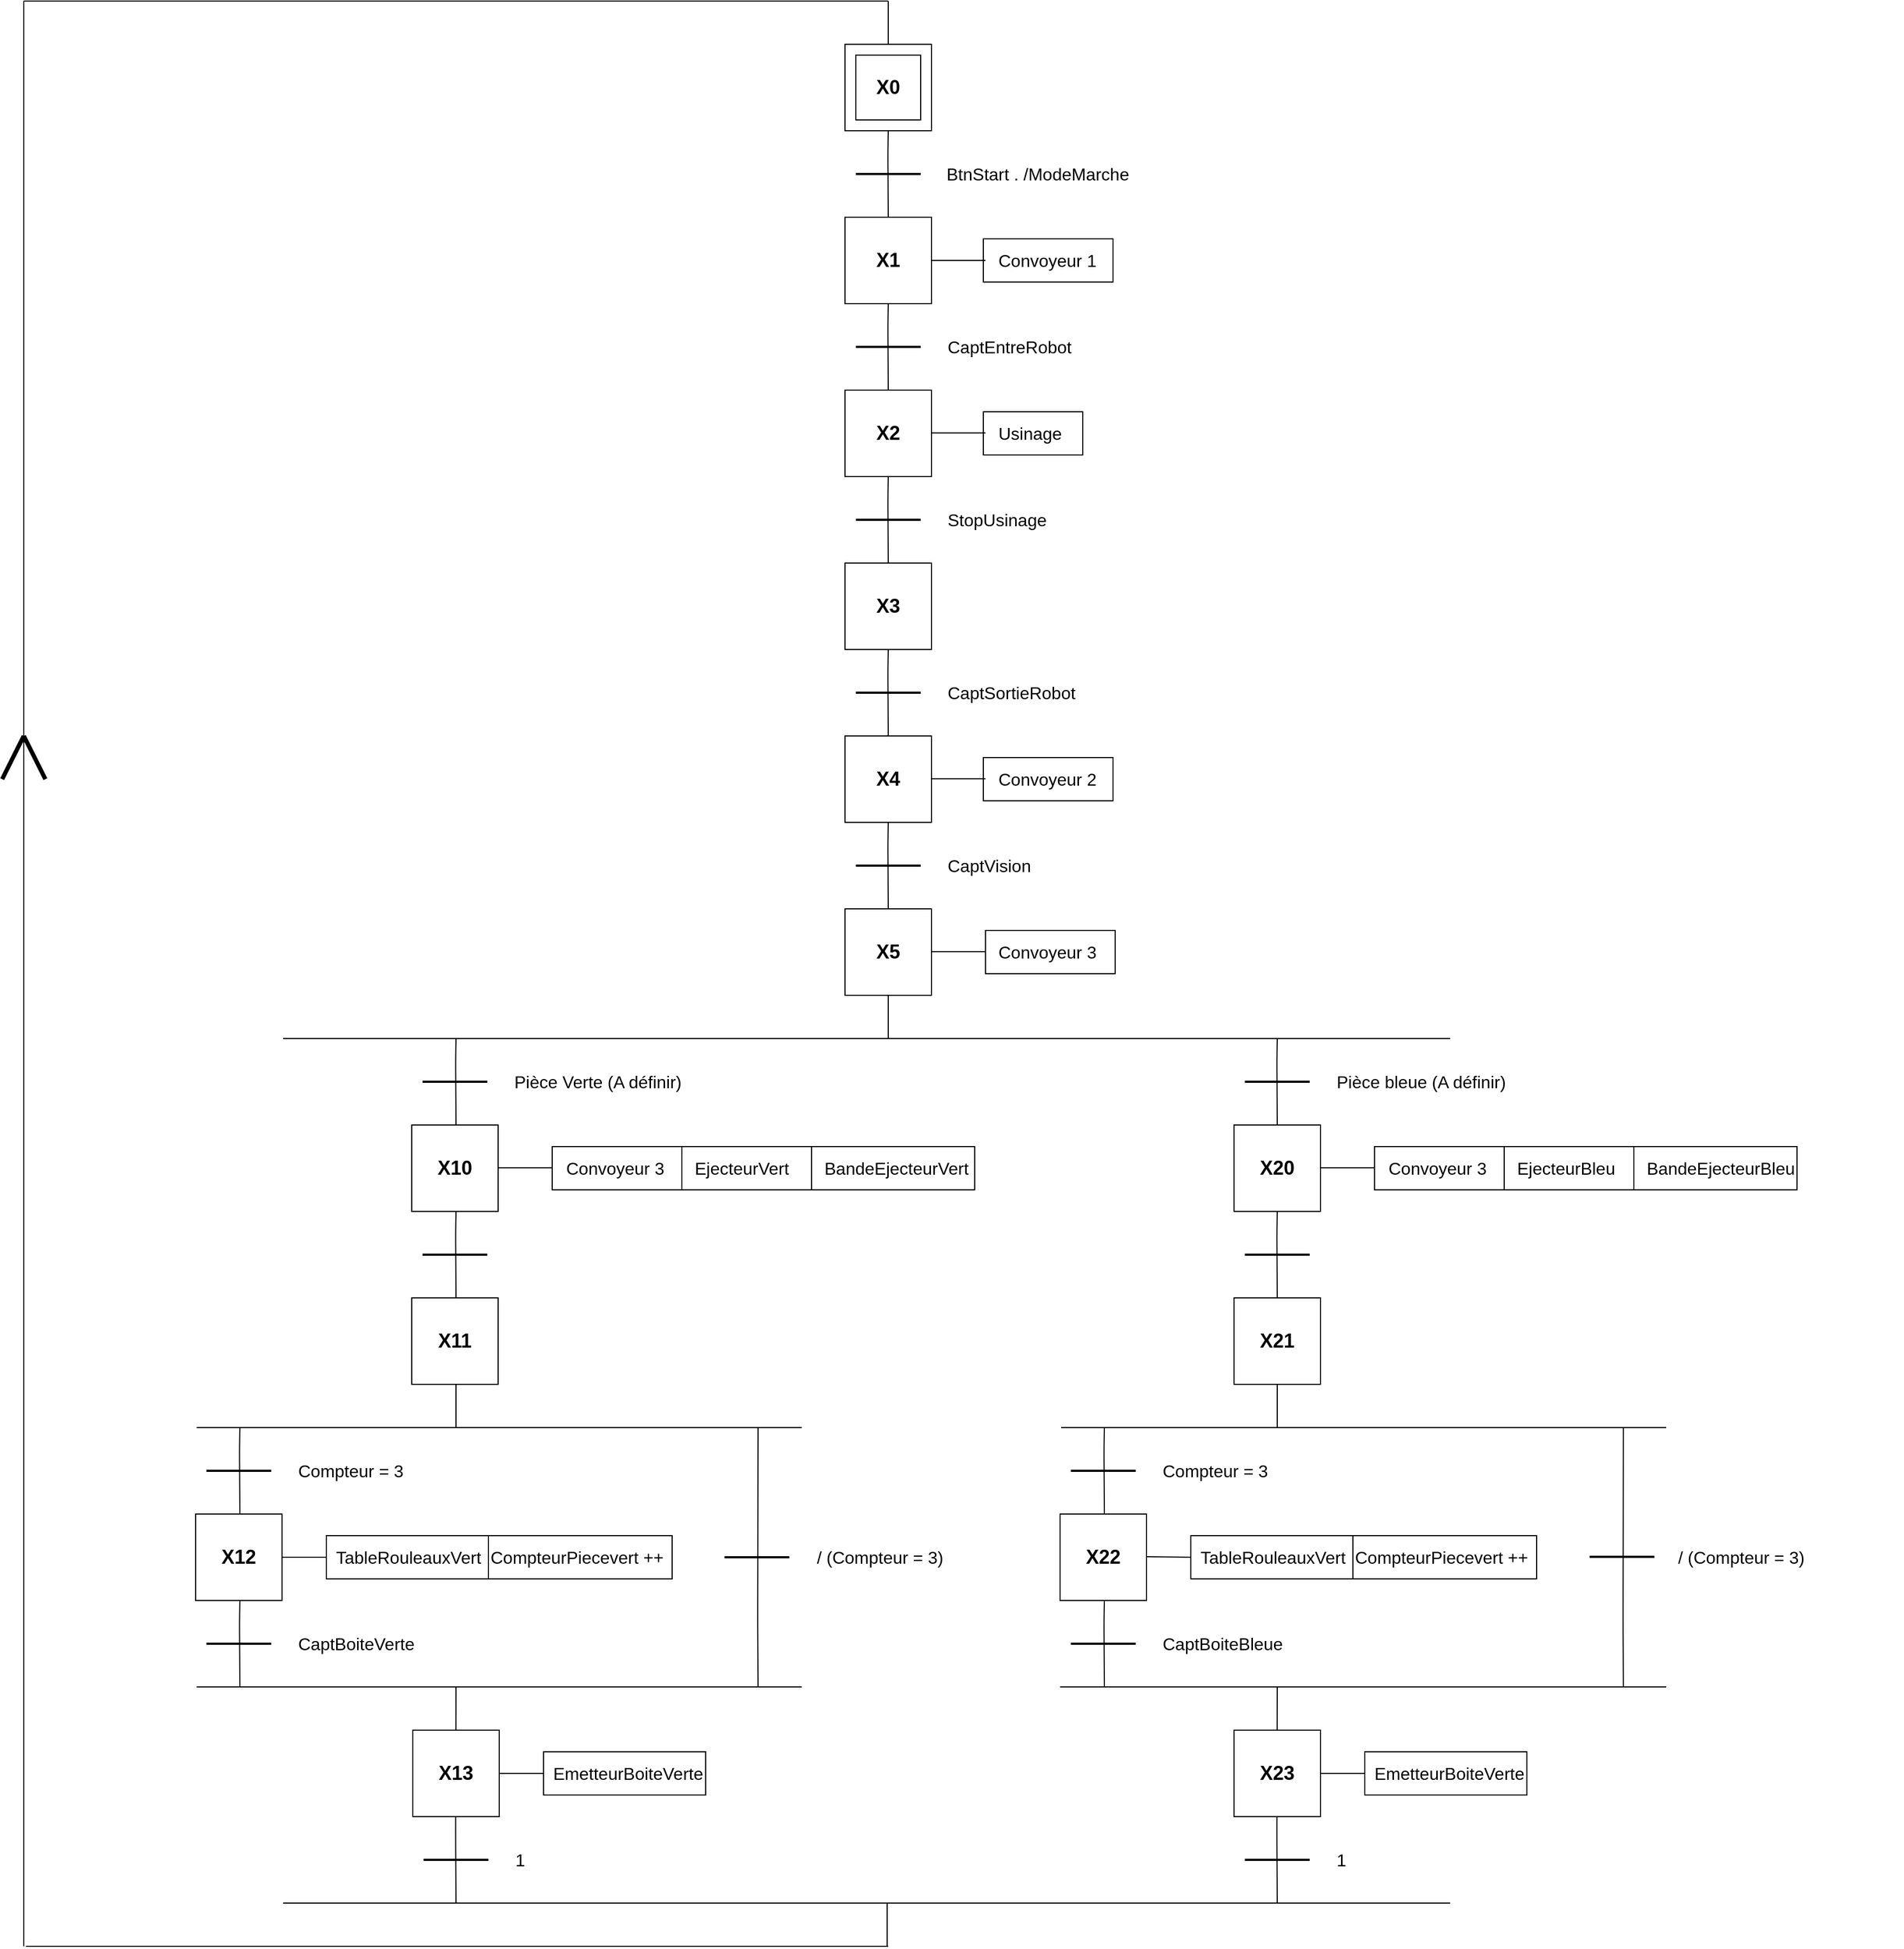 <mxfile version="12.9.10" type="github">
  <diagram id="VACi37imHskyundU5H1E" name="Page-1">
    <mxGraphModel dx="2903" dy="2265" grid="1" gridSize="10" guides="1" tooltips="1" connect="1" arrows="1" fold="1" page="1" pageScale="1" pageWidth="827" pageHeight="1169" math="0" shadow="0">
      <root>
        <object label="" id="0">
          <mxCell />
        </object>
        <mxCell id="1" parent="0" />
        <mxCell id="uFdm-P2WvE3M775zOYVF-7" value="" style="rounded=0;whiteSpace=wrap;html=1;fillColor=none;gradientColor=none;" parent="1" vertex="1">
          <mxGeometry x="49.0" y="-60" width="120" height="40" as="geometry" />
        </mxCell>
        <mxCell id="pG-HJHoj7xEh51rD5Gyk-8" value="" style="group" parent="1" vertex="1" connectable="0">
          <mxGeometry x="320" y="-1080" width="80" height="80" as="geometry" />
        </mxCell>
        <mxCell id="pG-HJHoj7xEh51rD5Gyk-7" value="" style="whiteSpace=wrap;html=1;aspect=fixed;" parent="pG-HJHoj7xEh51rD5Gyk-8" vertex="1">
          <mxGeometry width="80" height="80" as="geometry" />
        </mxCell>
        <mxCell id="pG-HJHoj7xEh51rD5Gyk-1" value="" style="whiteSpace=wrap;html=1;aspect=fixed;" parent="pG-HJHoj7xEh51rD5Gyk-8" vertex="1">
          <mxGeometry x="10" y="10" width="60" height="60" as="geometry" />
        </mxCell>
        <mxCell id="pG-HJHoj7xEh51rD5Gyk-20" value="&lt;font size=&quot;1&quot;&gt;&lt;b style=&quot;font-size: 18px&quot;&gt;X0&lt;/b&gt;&lt;/font&gt;" style="text;html=1;strokeColor=none;fillColor=none;align=center;verticalAlign=middle;whiteSpace=wrap;rounded=0;" parent="pG-HJHoj7xEh51rD5Gyk-8" vertex="1">
          <mxGeometry x="20" y="30" width="40" height="20" as="geometry" />
        </mxCell>
        <mxCell id="pG-HJHoj7xEh51rD5Gyk-9" value="" style="endArrow=none;html=1;entryX=0.5;entryY=1;entryDx=0;entryDy=0;exitX=0.5;exitY=0;exitDx=0;exitDy=0;" parent="1" source="pG-HJHoj7xEh51rD5Gyk-10" target="pG-HJHoj7xEh51rD5Gyk-7" edge="1">
          <mxGeometry width="50" height="50" relative="1" as="geometry">
            <mxPoint x="360" y="-960" as="sourcePoint" />
            <mxPoint x="359.66" y="-1000" as="targetPoint" />
            <Array as="points">
              <mxPoint x="359.66" y="-980" />
            </Array>
          </mxGeometry>
        </mxCell>
        <mxCell id="pG-HJHoj7xEh51rD5Gyk-10" value="" style="whiteSpace=wrap;html=1;aspect=fixed;" parent="1" vertex="1">
          <mxGeometry x="320.0" y="-920" width="80" height="80" as="geometry" />
        </mxCell>
        <mxCell id="pG-HJHoj7xEh51rD5Gyk-11" value="" style="endArrow=none;html=1;strokeWidth=2;" parent="1" edge="1">
          <mxGeometry width="50" height="50" relative="1" as="geometry">
            <mxPoint x="330" y="-960" as="sourcePoint" />
            <mxPoint x="390" y="-960" as="targetPoint" />
          </mxGeometry>
        </mxCell>
        <mxCell id="pG-HJHoj7xEh51rD5Gyk-12" value="" style="endArrow=none;html=1;entryX=0.5;entryY=1;entryDx=0;entryDy=0;exitX=0.5;exitY=0;exitDx=0;exitDy=0;" parent="1" source="pG-HJHoj7xEh51rD5Gyk-13" edge="1">
          <mxGeometry width="50" height="50" relative="1" as="geometry">
            <mxPoint x="360" y="-800" as="sourcePoint" />
            <mxPoint x="360" y="-840" as="targetPoint" />
            <Array as="points">
              <mxPoint x="359.66" y="-820" />
            </Array>
          </mxGeometry>
        </mxCell>
        <mxCell id="pG-HJHoj7xEh51rD5Gyk-13" value="" style="whiteSpace=wrap;html=1;aspect=fixed;" parent="1" vertex="1">
          <mxGeometry x="320.0" y="-760" width="80" height="80" as="geometry" />
        </mxCell>
        <mxCell id="pG-HJHoj7xEh51rD5Gyk-14" value="" style="endArrow=none;html=1;strokeWidth=2;" parent="1" edge="1">
          <mxGeometry width="50" height="50" relative="1" as="geometry">
            <mxPoint x="330" y="-800" as="sourcePoint" />
            <mxPoint x="390" y="-800" as="targetPoint" />
          </mxGeometry>
        </mxCell>
        <mxCell id="pG-HJHoj7xEh51rD5Gyk-15" value="" style="endArrow=none;html=1;entryX=0.5;entryY=1;entryDx=0;entryDy=0;exitX=0.5;exitY=0;exitDx=0;exitDy=0;" parent="1" source="pG-HJHoj7xEh51rD5Gyk-16" edge="1">
          <mxGeometry width="50" height="50" relative="1" as="geometry">
            <mxPoint x="360" y="-640" as="sourcePoint" />
            <mxPoint x="360" y="-680" as="targetPoint" />
            <Array as="points">
              <mxPoint x="359.66" y="-660" />
            </Array>
          </mxGeometry>
        </mxCell>
        <mxCell id="pG-HJHoj7xEh51rD5Gyk-16" value="" style="whiteSpace=wrap;html=1;aspect=fixed;" parent="1" vertex="1">
          <mxGeometry x="320.0" y="-600" width="80" height="80" as="geometry" />
        </mxCell>
        <mxCell id="pG-HJHoj7xEh51rD5Gyk-17" value="" style="endArrow=none;html=1;strokeWidth=2;" parent="1" edge="1">
          <mxGeometry width="50" height="50" relative="1" as="geometry">
            <mxPoint x="330" y="-640" as="sourcePoint" />
            <mxPoint x="390" y="-640" as="targetPoint" />
          </mxGeometry>
        </mxCell>
        <mxCell id="pG-HJHoj7xEh51rD5Gyk-19" value="&lt;font style=&quot;font-size: 16px&quot;&gt;BtnStart . /ModeMarche&lt;/font&gt;" style="text;html=1;strokeColor=none;fillColor=none;align=left;verticalAlign=middle;whiteSpace=wrap;rounded=0;" parent="1" vertex="1">
          <mxGeometry x="412" y="-970" width="236" height="20" as="geometry" />
        </mxCell>
        <mxCell id="pG-HJHoj7xEh51rD5Gyk-21" value="&lt;font size=&quot;1&quot;&gt;&lt;b style=&quot;font-size: 18px&quot;&gt;X1&lt;/b&gt;&lt;/font&gt;" style="text;html=1;strokeColor=none;fillColor=none;align=center;verticalAlign=middle;whiteSpace=wrap;rounded=0;" parent="1" vertex="1">
          <mxGeometry x="340" y="-890" width="40" height="20" as="geometry" />
        </mxCell>
        <mxCell id="pG-HJHoj7xEh51rD5Gyk-22" value="&lt;font size=&quot;1&quot;&gt;&lt;b style=&quot;font-size: 18px&quot;&gt;X2&lt;/b&gt;&lt;/font&gt;" style="text;html=1;strokeColor=none;fillColor=none;align=center;verticalAlign=middle;whiteSpace=wrap;rounded=0;" parent="1" vertex="1">
          <mxGeometry x="340" y="-730" width="40" height="20" as="geometry" />
        </mxCell>
        <mxCell id="pG-HJHoj7xEh51rD5Gyk-28" value="" style="endArrow=none;html=1;strokeWidth=1;exitX=0.5;exitY=0;exitDx=0;exitDy=0;" parent="1" source="pG-HJHoj7xEh51rD5Gyk-7" edge="1">
          <mxGeometry width="50" height="50" relative="1" as="geometry">
            <mxPoint x="362" y="-1090" as="sourcePoint" />
            <mxPoint x="360" y="-1120" as="targetPoint" />
          </mxGeometry>
        </mxCell>
        <mxCell id="pG-HJHoj7xEh51rD5Gyk-30" value="" style="endArrow=none;html=1;strokeWidth=1;" parent="1" edge="1">
          <mxGeometry width="50" height="50" relative="1" as="geometry">
            <mxPoint x="-440" y="-1120" as="sourcePoint" />
            <mxPoint x="360" y="-1120" as="targetPoint" />
          </mxGeometry>
        </mxCell>
        <mxCell id="pG-HJHoj7xEh51rD5Gyk-31" value="&lt;font size=&quot;1&quot;&gt;&lt;b style=&quot;font-size: 18px&quot;&gt;X3&lt;/b&gt;&lt;/font&gt;" style="text;html=1;strokeColor=none;fillColor=none;align=center;verticalAlign=middle;whiteSpace=wrap;rounded=0;" parent="1" vertex="1">
          <mxGeometry x="340" y="-570" width="40" height="20" as="geometry" />
        </mxCell>
        <mxCell id="pG-HJHoj7xEh51rD5Gyk-32" value="&lt;font style=&quot;font-size: 16px&quot;&gt;Convoyeur 1&lt;/font&gt;" style="text;html=1;strokeColor=none;fillColor=none;align=left;verticalAlign=middle;whiteSpace=wrap;rounded=0;" parent="1" vertex="1">
          <mxGeometry x="460" y="-890" width="236" height="20" as="geometry" />
        </mxCell>
        <mxCell id="pG-HJHoj7xEh51rD5Gyk-33" value="" style="endArrow=none;html=1;strokeWidth=1;" parent="1" edge="1">
          <mxGeometry width="50" height="50" relative="1" as="geometry">
            <mxPoint x="400" y="-880" as="sourcePoint" />
            <mxPoint x="450" y="-880" as="targetPoint" />
          </mxGeometry>
        </mxCell>
        <mxCell id="pG-HJHoj7xEh51rD5Gyk-35" value="&lt;font style=&quot;font-size: 16px&quot;&gt;CaptEntreRobot&lt;br&gt;&lt;/font&gt;" style="text;html=1;strokeColor=none;fillColor=none;align=left;verticalAlign=middle;whiteSpace=wrap;rounded=0;" parent="1" vertex="1">
          <mxGeometry x="413" y="-810" width="236" height="20" as="geometry" />
        </mxCell>
        <mxCell id="pG-HJHoj7xEh51rD5Gyk-36" value="" style="endArrow=none;html=1;strokeWidth=1;" parent="1" edge="1">
          <mxGeometry width="50" height="50" relative="1" as="geometry">
            <mxPoint x="400" y="-720.34" as="sourcePoint" />
            <mxPoint x="450" y="-720.34" as="targetPoint" />
          </mxGeometry>
        </mxCell>
        <mxCell id="pG-HJHoj7xEh51rD5Gyk-37" value="&lt;font style=&quot;font-size: 16px&quot;&gt;Usinage&lt;/font&gt;" style="text;html=1;strokeColor=none;fillColor=none;align=left;verticalAlign=middle;whiteSpace=wrap;rounded=0;" parent="1" vertex="1">
          <mxGeometry x="460" y="-730" width="236" height="20" as="geometry" />
        </mxCell>
        <mxCell id="pG-HJHoj7xEh51rD5Gyk-38" value="&lt;font style=&quot;font-size: 16px&quot;&gt;StopUsinage&lt;br&gt;&lt;/font&gt;" style="text;html=1;strokeColor=none;fillColor=none;align=left;verticalAlign=middle;whiteSpace=wrap;rounded=0;" parent="1" vertex="1">
          <mxGeometry x="413" y="-650" width="236" height="20" as="geometry" />
        </mxCell>
        <mxCell id="pG-HJHoj7xEh51rD5Gyk-39" value="" style="endArrow=none;html=1;entryX=0.5;entryY=1;entryDx=0;entryDy=0;exitX=0.5;exitY=0;exitDx=0;exitDy=0;" parent="1" source="pG-HJHoj7xEh51rD5Gyk-40" edge="1">
          <mxGeometry width="50" height="50" relative="1" as="geometry">
            <mxPoint x="360" y="-480" as="sourcePoint" />
            <mxPoint x="360" y="-520.0" as="targetPoint" />
            <Array as="points">
              <mxPoint x="359.66" y="-500" />
            </Array>
          </mxGeometry>
        </mxCell>
        <mxCell id="pG-HJHoj7xEh51rD5Gyk-40" value="" style="whiteSpace=wrap;html=1;aspect=fixed;" parent="1" vertex="1">
          <mxGeometry x="320.0" y="-440" width="80" height="80" as="geometry" />
        </mxCell>
        <mxCell id="pG-HJHoj7xEh51rD5Gyk-41" value="" style="endArrow=none;html=1;strokeWidth=2;" parent="1" edge="1">
          <mxGeometry width="50" height="50" relative="1" as="geometry">
            <mxPoint x="330" y="-480.0" as="sourcePoint" />
            <mxPoint x="390" y="-480.0" as="targetPoint" />
          </mxGeometry>
        </mxCell>
        <mxCell id="pG-HJHoj7xEh51rD5Gyk-42" value="&lt;font size=&quot;1&quot;&gt;&lt;b style=&quot;font-size: 18px&quot;&gt;X4&lt;/b&gt;&lt;/font&gt;" style="text;html=1;strokeColor=none;fillColor=none;align=center;verticalAlign=middle;whiteSpace=wrap;rounded=0;" parent="1" vertex="1">
          <mxGeometry x="340" y="-410" width="40" height="20" as="geometry" />
        </mxCell>
        <mxCell id="pG-HJHoj7xEh51rD5Gyk-43" value="&lt;font style=&quot;font-size: 16px&quot;&gt;CaptSortieRobot&lt;br&gt;&lt;/font&gt;" style="text;html=1;strokeColor=none;fillColor=none;align=left;verticalAlign=middle;whiteSpace=wrap;rounded=0;" parent="1" vertex="1">
          <mxGeometry x="413" y="-490" width="236" height="20" as="geometry" />
        </mxCell>
        <mxCell id="pG-HJHoj7xEh51rD5Gyk-44" value="" style="endArrow=none;html=1;strokeWidth=1;" parent="1" edge="1">
          <mxGeometry width="50" height="50" relative="1" as="geometry">
            <mxPoint x="400" y="-400.34" as="sourcePoint" />
            <mxPoint x="450" y="-400.34" as="targetPoint" />
          </mxGeometry>
        </mxCell>
        <mxCell id="pG-HJHoj7xEh51rD5Gyk-45" value="&lt;font style=&quot;font-size: 16px&quot;&gt;Convoyeur 2&lt;/font&gt;" style="text;html=1;strokeColor=none;fillColor=none;align=left;verticalAlign=middle;whiteSpace=wrap;rounded=0;" parent="1" vertex="1">
          <mxGeometry x="460" y="-410" width="236" height="20" as="geometry" />
        </mxCell>
        <mxCell id="pG-HJHoj7xEh51rD5Gyk-55" value="" style="group" parent="1" vertex="1" connectable="0">
          <mxGeometry x="320.0" y="-340" width="376.0" height="140" as="geometry" />
        </mxCell>
        <mxCell id="pG-HJHoj7xEh51rD5Gyk-54" value="" style="group" parent="pG-HJHoj7xEh51rD5Gyk-55" vertex="1" connectable="0">
          <mxGeometry width="376.0" height="140" as="geometry" />
        </mxCell>
        <mxCell id="pG-HJHoj7xEh51rD5Gyk-46" value="" style="endArrow=none;html=1;entryX=0.5;entryY=1;entryDx=0;entryDy=0;exitX=0.5;exitY=0;exitDx=0;exitDy=0;" parent="pG-HJHoj7xEh51rD5Gyk-54" source="pG-HJHoj7xEh51rD5Gyk-47" edge="1">
          <mxGeometry width="50" height="50" relative="1" as="geometry">
            <mxPoint x="40.0" y="20" as="sourcePoint" />
            <mxPoint x="40.0" y="-20" as="targetPoint" />
            <Array as="points">
              <mxPoint x="39.66" />
            </Array>
          </mxGeometry>
        </mxCell>
        <mxCell id="pG-HJHoj7xEh51rD5Gyk-47" value="" style="whiteSpace=wrap;html=1;aspect=fixed;" parent="pG-HJHoj7xEh51rD5Gyk-54" vertex="1">
          <mxGeometry y="60" width="80" height="80" as="geometry" />
        </mxCell>
        <mxCell id="pG-HJHoj7xEh51rD5Gyk-48" value="" style="endArrow=none;html=1;strokeWidth=2;" parent="pG-HJHoj7xEh51rD5Gyk-54" edge="1">
          <mxGeometry width="50" height="50" relative="1" as="geometry">
            <mxPoint x="10.0" y="20" as="sourcePoint" />
            <mxPoint x="70.0" y="20" as="targetPoint" />
          </mxGeometry>
        </mxCell>
        <mxCell id="pG-HJHoj7xEh51rD5Gyk-49" value="&lt;font size=&quot;1&quot;&gt;&lt;b style=&quot;font-size: 18px&quot;&gt;X5&lt;/b&gt;&lt;/font&gt;" style="text;html=1;strokeColor=none;fillColor=none;align=center;verticalAlign=middle;whiteSpace=wrap;rounded=0;" parent="pG-HJHoj7xEh51rD5Gyk-54" vertex="1">
          <mxGeometry x="20.0" y="90" width="40" height="20" as="geometry" />
        </mxCell>
        <mxCell id="pG-HJHoj7xEh51rD5Gyk-50" value="&lt;font style=&quot;font-size: 16px&quot;&gt;CaptVision&lt;br&gt;&lt;/font&gt;" style="text;html=1;strokeColor=none;fillColor=none;align=left;verticalAlign=middle;whiteSpace=wrap;rounded=0;" parent="pG-HJHoj7xEh51rD5Gyk-54" vertex="1">
          <mxGeometry x="93.0" y="10" width="236" height="20" as="geometry" />
        </mxCell>
        <mxCell id="pG-HJHoj7xEh51rD5Gyk-51" value="" style="endArrow=none;html=1;strokeWidth=1;" parent="pG-HJHoj7xEh51rD5Gyk-54" edge="1">
          <mxGeometry width="50" height="50" relative="1" as="geometry">
            <mxPoint x="80.0" y="99.66" as="sourcePoint" />
            <mxPoint x="130.0" y="99.66" as="targetPoint" />
          </mxGeometry>
        </mxCell>
        <mxCell id="pG-HJHoj7xEh51rD5Gyk-52" value="&lt;font style=&quot;font-size: 16px&quot;&gt;Convoyeur 3&lt;/font&gt;" style="text;html=1;strokeColor=none;fillColor=none;align=left;verticalAlign=middle;whiteSpace=wrap;rounded=0;" parent="pG-HJHoj7xEh51rD5Gyk-54" vertex="1">
          <mxGeometry x="140.0" y="90" width="236" height="20" as="geometry" />
        </mxCell>
        <mxCell id="uFdm-P2WvE3M775zOYVF-2" value="" style="rounded=0;whiteSpace=wrap;html=1;fillColor=none;gradientColor=none;" parent="pG-HJHoj7xEh51rD5Gyk-54" vertex="1">
          <mxGeometry x="130" y="80" width="120" height="40" as="geometry" />
        </mxCell>
        <mxCell id="pG-HJHoj7xEh51rD5Gyk-56" value="" style="endArrow=none;html=1;strokeWidth=1;entryX=0.5;entryY=1;entryDx=0;entryDy=0;" parent="1" target="pG-HJHoj7xEh51rD5Gyk-47" edge="1">
          <mxGeometry width="50" height="50" relative="1" as="geometry">
            <mxPoint x="360" y="-160" as="sourcePoint" />
            <mxPoint x="370" y="-180" as="targetPoint" />
          </mxGeometry>
        </mxCell>
        <mxCell id="pG-HJHoj7xEh51rD5Gyk-58" value="" style="endArrow=none;html=1;strokeWidth=1;" parent="1" edge="1">
          <mxGeometry width="50" height="50" relative="1" as="geometry">
            <mxPoint x="-200" y="-160" as="sourcePoint" />
            <mxPoint x="880" y="-160" as="targetPoint" />
          </mxGeometry>
        </mxCell>
        <mxCell id="pG-HJHoj7xEh51rD5Gyk-59" value="" style="endArrow=none;html=1;entryX=0.5;entryY=1;entryDx=0;entryDy=0;exitX=0.5;exitY=0;exitDx=0;exitDy=0;" parent="1" edge="1">
          <mxGeometry width="50" height="50" relative="1" as="geometry">
            <mxPoint x="-40" y="-80" as="sourcePoint" />
            <mxPoint x="-40" y="-160" as="targetPoint" />
            <Array as="points">
              <mxPoint x="-40.34" y="-140" />
            </Array>
          </mxGeometry>
        </mxCell>
        <mxCell id="pG-HJHoj7xEh51rD5Gyk-60" value="" style="whiteSpace=wrap;html=1;aspect=fixed;" parent="1" vertex="1">
          <mxGeometry x="-81.0" y="-80" width="80" height="80" as="geometry" />
        </mxCell>
        <mxCell id="pG-HJHoj7xEh51rD5Gyk-61" value="" style="endArrow=none;html=1;strokeWidth=2;" parent="1" edge="1">
          <mxGeometry width="50" height="50" relative="1" as="geometry">
            <mxPoint x="-71" y="-120" as="sourcePoint" />
            <mxPoint x="-11" y="-120" as="targetPoint" />
          </mxGeometry>
        </mxCell>
        <mxCell id="pG-HJHoj7xEh51rD5Gyk-62" value="" style="endArrow=none;html=1;entryX=0.5;entryY=1;entryDx=0;entryDy=0;exitX=0.5;exitY=0;exitDx=0;exitDy=0;" parent="1" edge="1">
          <mxGeometry width="50" height="50" relative="1" as="geometry">
            <mxPoint x="-40" y="80" as="sourcePoint" />
            <mxPoint x="-40" as="targetPoint" />
            <Array as="points">
              <mxPoint x="-40.34" y="20" />
            </Array>
          </mxGeometry>
        </mxCell>
        <mxCell id="pG-HJHoj7xEh51rD5Gyk-63" value="" style="whiteSpace=wrap;html=1;aspect=fixed;" parent="1" vertex="1">
          <mxGeometry x="-81.0" y="80" width="80" height="80" as="geometry" />
        </mxCell>
        <mxCell id="pG-HJHoj7xEh51rD5Gyk-64" value="" style="endArrow=none;html=1;strokeWidth=2;" parent="1" edge="1">
          <mxGeometry width="50" height="50" relative="1" as="geometry">
            <mxPoint x="-71" y="40" as="sourcePoint" />
            <mxPoint x="-11" y="40" as="targetPoint" />
          </mxGeometry>
        </mxCell>
        <mxCell id="pG-HJHoj7xEh51rD5Gyk-65" value="&lt;font size=&quot;1&quot;&gt;&lt;b style=&quot;font-size: 18px&quot;&gt;X10&lt;/b&gt;&lt;/font&gt;" style="text;html=1;strokeColor=none;fillColor=none;align=center;verticalAlign=middle;whiteSpace=wrap;rounded=0;" parent="1" vertex="1">
          <mxGeometry x="-61" y="-50" width="40" height="20" as="geometry" />
        </mxCell>
        <mxCell id="pG-HJHoj7xEh51rD5Gyk-66" value="&lt;font size=&quot;1&quot;&gt;&lt;b style=&quot;font-size: 18px&quot;&gt;X11&lt;/b&gt;&lt;/font&gt;" style="text;html=1;strokeColor=none;fillColor=none;align=center;verticalAlign=middle;whiteSpace=wrap;rounded=0;" parent="1" vertex="1">
          <mxGeometry x="-61" y="110" width="40" height="20" as="geometry" />
        </mxCell>
        <mxCell id="pG-HJHoj7xEh51rD5Gyk-67" value="&lt;font style=&quot;font-size: 16px&quot;&gt;Pièce Verte (A définir)&lt;/font&gt;" style="text;html=1;strokeColor=none;fillColor=none;align=left;verticalAlign=middle;whiteSpace=wrap;rounded=0;" parent="1" vertex="1">
          <mxGeometry x="12" y="-130" width="188" height="20" as="geometry" />
        </mxCell>
        <mxCell id="pG-HJHoj7xEh51rD5Gyk-68" value="" style="endArrow=none;html=1;strokeWidth=1;" parent="1" edge="1">
          <mxGeometry width="50" height="50" relative="1" as="geometry">
            <mxPoint x="-1" y="-40.34" as="sourcePoint" />
            <mxPoint x="49" y="-40.34" as="targetPoint" />
          </mxGeometry>
        </mxCell>
        <mxCell id="pG-HJHoj7xEh51rD5Gyk-70" value="" style="endArrow=none;html=1;entryX=0.5;entryY=1;entryDx=0;entryDy=0;exitX=0.5;exitY=0;exitDx=0;exitDy=0;" parent="1" source="pG-HJHoj7xEh51rD5Gyk-71" edge="1">
          <mxGeometry width="50" height="50" relative="1" as="geometry">
            <mxPoint x="720" y="-120" as="sourcePoint" />
            <mxPoint x="720" y="-160" as="targetPoint" />
            <Array as="points">
              <mxPoint x="719.66" y="-140" />
            </Array>
          </mxGeometry>
        </mxCell>
        <mxCell id="pG-HJHoj7xEh51rD5Gyk-71" value="" style="whiteSpace=wrap;html=1;aspect=fixed;" parent="1" vertex="1">
          <mxGeometry x="680.0" y="-80" width="80" height="80" as="geometry" />
        </mxCell>
        <mxCell id="pG-HJHoj7xEh51rD5Gyk-72" value="" style="endArrow=none;html=1;strokeWidth=2;" parent="1" edge="1">
          <mxGeometry width="50" height="50" relative="1" as="geometry">
            <mxPoint x="690" y="-120" as="sourcePoint" />
            <mxPoint x="750" y="-120" as="targetPoint" />
          </mxGeometry>
        </mxCell>
        <mxCell id="pG-HJHoj7xEh51rD5Gyk-73" value="" style="endArrow=none;html=1;entryX=0.5;entryY=1;entryDx=0;entryDy=0;exitX=0.5;exitY=0;exitDx=0;exitDy=0;" parent="1" source="pG-HJHoj7xEh51rD5Gyk-74" edge="1">
          <mxGeometry width="50" height="50" relative="1" as="geometry">
            <mxPoint x="720" y="40" as="sourcePoint" />
            <mxPoint x="720" as="targetPoint" />
            <Array as="points">
              <mxPoint x="719.66" y="20" />
            </Array>
          </mxGeometry>
        </mxCell>
        <mxCell id="pG-HJHoj7xEh51rD5Gyk-74" value="" style="whiteSpace=wrap;html=1;aspect=fixed;" parent="1" vertex="1">
          <mxGeometry x="680.0" y="80" width="80" height="80" as="geometry" />
        </mxCell>
        <mxCell id="pG-HJHoj7xEh51rD5Gyk-75" value="" style="endArrow=none;html=1;strokeWidth=2;" parent="1" edge="1">
          <mxGeometry width="50" height="50" relative="1" as="geometry">
            <mxPoint x="690" y="40" as="sourcePoint" />
            <mxPoint x="750" y="40" as="targetPoint" />
          </mxGeometry>
        </mxCell>
        <mxCell id="pG-HJHoj7xEh51rD5Gyk-76" value="&lt;font size=&quot;1&quot;&gt;&lt;b style=&quot;font-size: 18px&quot;&gt;X20&lt;/b&gt;&lt;/font&gt;" style="text;html=1;strokeColor=none;fillColor=none;align=center;verticalAlign=middle;whiteSpace=wrap;rounded=0;" parent="1" vertex="1">
          <mxGeometry x="700" y="-50" width="40" height="20" as="geometry" />
        </mxCell>
        <mxCell id="pG-HJHoj7xEh51rD5Gyk-77" value="&lt;font size=&quot;1&quot;&gt;&lt;b style=&quot;font-size: 18px&quot;&gt;X21&lt;/b&gt;&lt;/font&gt;" style="text;html=1;strokeColor=none;fillColor=none;align=center;verticalAlign=middle;whiteSpace=wrap;rounded=0;" parent="1" vertex="1">
          <mxGeometry x="700" y="110" width="40" height="20" as="geometry" />
        </mxCell>
        <mxCell id="pG-HJHoj7xEh51rD5Gyk-78" value="&lt;font style=&quot;font-size: 16px&quot;&gt;Pièce bleue (A définir)&lt;br&gt;&lt;/font&gt;" style="text;html=1;strokeColor=none;fillColor=none;align=left;verticalAlign=middle;whiteSpace=wrap;rounded=0;" parent="1" vertex="1">
          <mxGeometry x="773" y="-130" width="236" height="20" as="geometry" />
        </mxCell>
        <mxCell id="pG-HJHoj7xEh51rD5Gyk-79" value="" style="endArrow=none;html=1;strokeWidth=1;" parent="1" edge="1">
          <mxGeometry width="50" height="50" relative="1" as="geometry">
            <mxPoint x="760" y="-40.34" as="sourcePoint" />
            <mxPoint x="810" y="-40.34" as="targetPoint" />
          </mxGeometry>
        </mxCell>
        <mxCell id="pG-HJHoj7xEh51rD5Gyk-81" value="" style="endArrow=none;html=1;strokeWidth=1;" parent="1" edge="1">
          <mxGeometry width="50" height="50" relative="1" as="geometry">
            <mxPoint x="-440" y="680" as="sourcePoint" />
            <mxPoint x="-440" y="-1120" as="targetPoint" />
          </mxGeometry>
        </mxCell>
        <mxCell id="pG-HJHoj7xEh51rD5Gyk-82" value="" style="endArrow=none;html=1;strokeWidth=4;" parent="1" edge="1">
          <mxGeometry width="50" height="50" relative="1" as="geometry">
            <mxPoint x="-460" y="-400" as="sourcePoint" />
            <mxPoint x="-440" y="-440" as="targetPoint" />
          </mxGeometry>
        </mxCell>
        <mxCell id="pG-HJHoj7xEh51rD5Gyk-83" value="" style="endArrow=none;html=1;strokeWidth=4;" parent="1" edge="1">
          <mxGeometry width="50" height="50" relative="1" as="geometry">
            <mxPoint x="-420" y="-400" as="sourcePoint" />
            <mxPoint x="-440" y="-440" as="targetPoint" />
          </mxGeometry>
        </mxCell>
        <mxCell id="uFdm-P2WvE3M775zOYVF-3" value="" style="rounded=0;whiteSpace=wrap;html=1;fillColor=none;gradientColor=none;" parent="1" vertex="1">
          <mxGeometry x="448.0" y="-420" width="120" height="40" as="geometry" />
        </mxCell>
        <mxCell id="uFdm-P2WvE3M775zOYVF-4" value="" style="rounded=0;whiteSpace=wrap;html=1;fillColor=none;gradientColor=none;" parent="1" vertex="1">
          <mxGeometry x="448" y="-740" width="92" height="40" as="geometry" />
        </mxCell>
        <mxCell id="uFdm-P2WvE3M775zOYVF-5" value="" style="rounded=0;whiteSpace=wrap;html=1;fillColor=none;gradientColor=none;" parent="1" vertex="1">
          <mxGeometry x="448.0" y="-900" width="120" height="40" as="geometry" />
        </mxCell>
        <mxCell id="uFdm-P2WvE3M775zOYVF-6" value="&lt;font style=&quot;font-size: 16px&quot;&gt;Convoyeur 3&lt;/font&gt;" style="text;html=1;strokeColor=none;fillColor=none;align=left;verticalAlign=middle;whiteSpace=wrap;rounded=0;" parent="1" vertex="1">
          <mxGeometry x="60" y="-50" width="100" height="20" as="geometry" />
        </mxCell>
        <mxCell id="uFdm-P2WvE3M775zOYVF-8" value="" style="rounded=0;whiteSpace=wrap;html=1;fillColor=none;gradientColor=none;" parent="1" vertex="1">
          <mxGeometry x="169" y="-60" width="120" height="40" as="geometry" />
        </mxCell>
        <mxCell id="uFdm-P2WvE3M775zOYVF-9" value="" style="endArrow=none;html=1;strokeWidth=1;entryX=0.5;entryY=1;entryDx=0;entryDy=0;" parent="1" edge="1">
          <mxGeometry width="50" height="50" relative="1" as="geometry">
            <mxPoint x="-40" y="200" as="sourcePoint" />
            <mxPoint x="-40" y="160" as="targetPoint" />
          </mxGeometry>
        </mxCell>
        <mxCell id="uFdm-P2WvE3M775zOYVF-13" value="" style="endArrow=none;html=1;strokeWidth=1;" parent="1" edge="1">
          <mxGeometry width="50" height="50" relative="1" as="geometry">
            <mxPoint x="-280" y="200" as="sourcePoint" />
            <mxPoint x="280" y="200" as="targetPoint" />
          </mxGeometry>
        </mxCell>
        <mxCell id="uFdm-P2WvE3M775zOYVF-15" value="" style="endArrow=none;html=1;entryX=0.5;entryY=1;entryDx=0;entryDy=0;exitX=0.5;exitY=0;exitDx=0;exitDy=0;" parent="1" edge="1">
          <mxGeometry width="50" height="50" relative="1" as="geometry">
            <mxPoint x="-240.0" y="280" as="sourcePoint" />
            <mxPoint x="-240.0" y="200" as="targetPoint" />
            <Array as="points">
              <mxPoint x="-240.34" y="220" />
            </Array>
          </mxGeometry>
        </mxCell>
        <mxCell id="uFdm-P2WvE3M775zOYVF-16" value="" style="whiteSpace=wrap;html=1;aspect=fixed;" parent="1" vertex="1">
          <mxGeometry x="-281.0" y="280" width="80" height="80" as="geometry" />
        </mxCell>
        <mxCell id="uFdm-P2WvE3M775zOYVF-17" value="" style="endArrow=none;html=1;strokeWidth=2;" parent="1" edge="1">
          <mxGeometry width="50" height="50" relative="1" as="geometry">
            <mxPoint x="-271" y="240" as="sourcePoint" />
            <mxPoint x="-211" y="240" as="targetPoint" />
          </mxGeometry>
        </mxCell>
        <mxCell id="uFdm-P2WvE3M775zOYVF-18" value="" style="endArrow=none;html=1;entryX=0.5;entryY=1;entryDx=0;entryDy=0;exitX=0.5;exitY=0;exitDx=0;exitDy=0;" parent="1" edge="1">
          <mxGeometry width="50" height="50" relative="1" as="geometry">
            <mxPoint x="-240.0" y="440" as="sourcePoint" />
            <mxPoint x="-240.0" y="360" as="targetPoint" />
            <Array as="points">
              <mxPoint x="-240.34" y="380" />
            </Array>
          </mxGeometry>
        </mxCell>
        <mxCell id="uFdm-P2WvE3M775zOYVF-19" value="" style="endArrow=none;html=1;strokeWidth=2;" parent="1" edge="1">
          <mxGeometry width="50" height="50" relative="1" as="geometry">
            <mxPoint x="-271" y="400" as="sourcePoint" />
            <mxPoint x="-211" y="400" as="targetPoint" />
          </mxGeometry>
        </mxCell>
        <mxCell id="uFdm-P2WvE3M775zOYVF-20" value="&lt;font size=&quot;1&quot;&gt;&lt;b style=&quot;font-size: 18px&quot;&gt;X12&lt;/b&gt;&lt;/font&gt;" style="text;html=1;strokeColor=none;fillColor=none;align=center;verticalAlign=middle;whiteSpace=wrap;rounded=0;" parent="1" vertex="1">
          <mxGeometry x="-261" y="310" width="40" height="20" as="geometry" />
        </mxCell>
        <mxCell id="uFdm-P2WvE3M775zOYVF-21" value="&lt;span style=&quot;font-size: 16px&quot;&gt;Compteur = 3&lt;/span&gt;" style="text;html=1;strokeColor=none;fillColor=none;align=left;verticalAlign=middle;whiteSpace=wrap;rounded=0;" parent="1" vertex="1">
          <mxGeometry x="-188" y="230" width="188" height="20" as="geometry" />
        </mxCell>
        <mxCell id="uFdm-P2WvE3M775zOYVF-22" value="&lt;font style=&quot;font-size: 16px&quot;&gt;CaptBoiteVerte&lt;br&gt;&lt;/font&gt;" style="text;html=1;strokeColor=none;fillColor=none;align=left;verticalAlign=middle;whiteSpace=wrap;rounded=0;" parent="1" vertex="1">
          <mxGeometry x="-188" y="390" width="128" height="20" as="geometry" />
        </mxCell>
        <mxCell id="uFdm-P2WvE3M775zOYVF-25" value="" style="endArrow=none;html=1;strokeWidth=2;" parent="1" edge="1">
          <mxGeometry width="50" height="50" relative="1" as="geometry">
            <mxPoint x="208.5" y="320" as="sourcePoint" />
            <mxPoint x="268.5" y="320" as="targetPoint" />
          </mxGeometry>
        </mxCell>
        <mxCell id="uFdm-P2WvE3M775zOYVF-26" value="" style="endArrow=none;html=1;exitX=0.5;exitY=0;exitDx=0;exitDy=0;" parent="1" edge="1">
          <mxGeometry width="50" height="50" relative="1" as="geometry">
            <mxPoint x="239.5" y="440" as="sourcePoint" />
            <mxPoint x="239.5" y="200" as="targetPoint" />
            <Array as="points">
              <mxPoint x="239.16" y="380" />
            </Array>
          </mxGeometry>
        </mxCell>
        <mxCell id="uFdm-P2WvE3M775zOYVF-29" value="&lt;font style=&quot;font-size: 16px&quot;&gt;/ (Compteur = 3)&lt;/font&gt;" style="text;html=1;strokeColor=none;fillColor=none;align=left;verticalAlign=middle;whiteSpace=wrap;rounded=0;" parent="1" vertex="1">
          <mxGeometry x="291.5" y="310" width="198" height="20" as="geometry" />
        </mxCell>
        <mxCell id="uFdm-P2WvE3M775zOYVF-31" value="" style="endArrow=none;html=1;strokeWidth=1;" parent="1" edge="1">
          <mxGeometry width="50" height="50" relative="1" as="geometry">
            <mxPoint x="-280" y="440" as="sourcePoint" />
            <mxPoint x="280" y="440" as="targetPoint" />
          </mxGeometry>
        </mxCell>
        <mxCell id="uFdm-P2WvE3M775zOYVF-39" value="" style="endArrow=none;html=1;exitX=0.5;exitY=0;exitDx=0;exitDy=0;" parent="1" edge="1">
          <mxGeometry width="50" height="50" relative="1" as="geometry">
            <mxPoint x="-40" y="640" as="sourcePoint" />
            <mxPoint x="-40" y="440" as="targetPoint" />
            <Array as="points">
              <mxPoint x="-40.34" y="580" />
            </Array>
          </mxGeometry>
        </mxCell>
        <mxCell id="uFdm-P2WvE3M775zOYVF-46" value="" style="endArrow=none;html=1;strokeWidth=1;" parent="1" edge="1">
          <mxGeometry width="50" height="50" relative="1" as="geometry">
            <mxPoint x="-200" y="640" as="sourcePoint" />
            <mxPoint x="880" y="640" as="targetPoint" />
          </mxGeometry>
        </mxCell>
        <mxCell id="uFdm-P2WvE3M775zOYVF-48" value="" style="endArrow=none;html=1;strokeWidth=1;entryX=0.5;entryY=1;entryDx=0;entryDy=0;" parent="1" edge="1">
          <mxGeometry width="50" height="50" relative="1" as="geometry">
            <mxPoint x="359" y="680" as="sourcePoint" />
            <mxPoint x="359" y="640" as="targetPoint" />
          </mxGeometry>
        </mxCell>
        <mxCell id="uFdm-P2WvE3M775zOYVF-50" value="" style="endArrow=none;html=1;strokeWidth=1;" parent="1" edge="1">
          <mxGeometry width="50" height="50" relative="1" as="geometry">
            <mxPoint x="-438" y="680" as="sourcePoint" />
            <mxPoint x="360" y="680" as="targetPoint" />
          </mxGeometry>
        </mxCell>
        <mxCell id="uFdm-P2WvE3M775zOYVF-52" value="" style="endArrow=none;html=1;strokeWidth=1;entryX=0.5;entryY=1;entryDx=0;entryDy=0;" parent="1" edge="1">
          <mxGeometry width="50" height="50" relative="1" as="geometry">
            <mxPoint x="720" y="200" as="sourcePoint" />
            <mxPoint x="720" y="160" as="targetPoint" />
          </mxGeometry>
        </mxCell>
        <mxCell id="uFdm-P2WvE3M775zOYVF-53" value="" style="endArrow=none;html=1;strokeWidth=1;" parent="1" edge="1">
          <mxGeometry width="50" height="50" relative="1" as="geometry">
            <mxPoint x="520" y="200" as="sourcePoint" />
            <mxPoint x="1080" y="200" as="targetPoint" />
          </mxGeometry>
        </mxCell>
        <mxCell id="uFdm-P2WvE3M775zOYVF-54" value="" style="endArrow=none;html=1;entryX=0.5;entryY=1;entryDx=0;entryDy=0;exitX=0.5;exitY=0;exitDx=0;exitDy=0;" parent="1" edge="1">
          <mxGeometry width="50" height="50" relative="1" as="geometry">
            <mxPoint x="560" y="280" as="sourcePoint" />
            <mxPoint x="560" y="200" as="targetPoint" />
            <Array as="points">
              <mxPoint x="559.66" y="220" />
            </Array>
          </mxGeometry>
        </mxCell>
        <mxCell id="uFdm-P2WvE3M775zOYVF-55" value="" style="whiteSpace=wrap;html=1;aspect=fixed;" parent="1" vertex="1">
          <mxGeometry x="519.0" y="280" width="80" height="80" as="geometry" />
        </mxCell>
        <mxCell id="uFdm-P2WvE3M775zOYVF-56" value="" style="endArrow=none;html=1;strokeWidth=2;" parent="1" edge="1">
          <mxGeometry width="50" height="50" relative="1" as="geometry">
            <mxPoint x="529" y="240" as="sourcePoint" />
            <mxPoint x="589" y="240" as="targetPoint" />
          </mxGeometry>
        </mxCell>
        <mxCell id="uFdm-P2WvE3M775zOYVF-57" value="" style="endArrow=none;html=1;entryX=0.5;entryY=1;entryDx=0;entryDy=0;exitX=0.5;exitY=0;exitDx=0;exitDy=0;" parent="1" edge="1">
          <mxGeometry width="50" height="50" relative="1" as="geometry">
            <mxPoint x="560" y="440" as="sourcePoint" />
            <mxPoint x="560" y="360" as="targetPoint" />
            <Array as="points">
              <mxPoint x="559.66" y="380" />
            </Array>
          </mxGeometry>
        </mxCell>
        <mxCell id="uFdm-P2WvE3M775zOYVF-58" value="" style="endArrow=none;html=1;strokeWidth=2;" parent="1" edge="1">
          <mxGeometry width="50" height="50" relative="1" as="geometry">
            <mxPoint x="529" y="400" as="sourcePoint" />
            <mxPoint x="589" y="400" as="targetPoint" />
          </mxGeometry>
        </mxCell>
        <mxCell id="uFdm-P2WvE3M775zOYVF-59" value="&lt;font size=&quot;1&quot;&gt;&lt;b style=&quot;font-size: 18px&quot;&gt;X22&lt;/b&gt;&lt;/font&gt;" style="text;html=1;strokeColor=none;fillColor=none;align=center;verticalAlign=middle;whiteSpace=wrap;rounded=0;" parent="1" vertex="1">
          <mxGeometry x="539" y="310" width="40" height="20" as="geometry" />
        </mxCell>
        <mxCell id="uFdm-P2WvE3M775zOYVF-60" value="&lt;font style=&quot;font-size: 16px&quot;&gt;Compteur = 3&lt;/font&gt;" style="text;html=1;strokeColor=none;fillColor=none;align=left;verticalAlign=middle;whiteSpace=wrap;rounded=0;" parent="1" vertex="1">
          <mxGeometry x="612" y="230" width="188" height="20" as="geometry" />
        </mxCell>
        <mxCell id="uFdm-P2WvE3M775zOYVF-61" value="&lt;font style=&quot;font-size: 16px&quot;&gt;CaptBoiteBleue&lt;br&gt;&lt;/font&gt;" style="text;html=1;strokeColor=none;fillColor=none;align=left;verticalAlign=middle;whiteSpace=wrap;rounded=0;" parent="1" vertex="1">
          <mxGeometry x="612" y="390" width="236" height="20" as="geometry" />
        </mxCell>
        <mxCell id="uFdm-P2WvE3M775zOYVF-65" value="" style="endArrow=none;html=1;exitX=0.5;exitY=0;exitDx=0;exitDy=0;" parent="1" edge="1">
          <mxGeometry width="50" height="50" relative="1" as="geometry">
            <mxPoint x="1040.34" y="440" as="sourcePoint" />
            <mxPoint x="1040.34" y="200" as="targetPoint" />
            <Array as="points">
              <mxPoint x="1040" y="380" />
            </Array>
          </mxGeometry>
        </mxCell>
        <mxCell id="uFdm-P2WvE3M775zOYVF-66" value="" style="endArrow=none;html=1;strokeWidth=2;" parent="1" edge="1">
          <mxGeometry width="50" height="50" relative="1" as="geometry">
            <mxPoint x="1009" y="319.58" as="sourcePoint" />
            <mxPoint x="1069" y="319.58" as="targetPoint" />
          </mxGeometry>
        </mxCell>
        <mxCell id="uFdm-P2WvE3M775zOYVF-70" value="" style="endArrow=none;html=1;strokeWidth=1;" parent="1" edge="1">
          <mxGeometry width="50" height="50" relative="1" as="geometry">
            <mxPoint x="519" y="440" as="sourcePoint" />
            <mxPoint x="1080" y="440" as="targetPoint" />
          </mxGeometry>
        </mxCell>
        <mxCell id="uFdm-P2WvE3M775zOYVF-72" value="" style="endArrow=none;html=1;exitX=0.5;exitY=0;exitDx=0;exitDy=0;" parent="1" edge="1">
          <mxGeometry width="50" height="50" relative="1" as="geometry">
            <mxPoint x="720" y="640" as="sourcePoint" />
            <mxPoint x="720" y="440" as="targetPoint" />
            <Array as="points">
              <mxPoint x="719.66" y="580" />
            </Array>
          </mxGeometry>
        </mxCell>
        <mxCell id="uFdm-P2WvE3M775zOYVF-75" value="&lt;font style=&quot;font-size: 16px&quot;&gt;&lt;br&gt;&lt;/font&gt;" style="text;html=1;strokeColor=none;fillColor=none;align=left;verticalAlign=middle;whiteSpace=wrap;rounded=0;" parent="1" vertex="1">
          <mxGeometry x="773" y="590" width="106" height="20" as="geometry" />
        </mxCell>
        <mxCell id="Xxqxk4Q40JCaoxF1TCv4-9" value="&lt;font style=&quot;font-size: 16px&quot;&gt;EjecteurVert&lt;/font&gt;" style="text;html=1;strokeColor=none;fillColor=none;align=left;verticalAlign=middle;whiteSpace=wrap;rounded=0;" parent="1" vertex="1">
          <mxGeometry x="179" y="-50" width="100" height="20" as="geometry" />
        </mxCell>
        <mxCell id="Xxqxk4Q40JCaoxF1TCv4-10" value="" style="rounded=0;whiteSpace=wrap;html=1;fillColor=none;gradientColor=none;" parent="1" vertex="1">
          <mxGeometry x="289" y="-60" width="151" height="40" as="geometry" />
        </mxCell>
        <mxCell id="Xxqxk4Q40JCaoxF1TCv4-11" value="&lt;font style=&quot;font-size: 16px&quot;&gt;BandeEjecteurVert&lt;/font&gt;" style="text;html=1;strokeColor=none;fillColor=none;align=left;verticalAlign=middle;whiteSpace=wrap;rounded=0;" parent="1" vertex="1">
          <mxGeometry x="299" y="-50" width="100" height="20" as="geometry" />
        </mxCell>
        <mxCell id="Xxqxk4Q40JCaoxF1TCv4-13" value="" style="rounded=0;whiteSpace=wrap;html=1;fillColor=none;gradientColor=none;" parent="1" vertex="1">
          <mxGeometry x="810.0" y="-60" width="120" height="40" as="geometry" />
        </mxCell>
        <mxCell id="Xxqxk4Q40JCaoxF1TCv4-14" value="&lt;font style=&quot;font-size: 16px&quot;&gt;Convoyeur 3&lt;/font&gt;" style="text;html=1;strokeColor=none;fillColor=none;align=left;verticalAlign=middle;whiteSpace=wrap;rounded=0;" parent="1" vertex="1">
          <mxGeometry x="821" y="-50" width="100" height="20" as="geometry" />
        </mxCell>
        <mxCell id="Xxqxk4Q40JCaoxF1TCv4-15" value="" style="rounded=0;whiteSpace=wrap;html=1;fillColor=none;gradientColor=none;" parent="1" vertex="1">
          <mxGeometry x="930" y="-60" width="120" height="40" as="geometry" />
        </mxCell>
        <mxCell id="Xxqxk4Q40JCaoxF1TCv4-16" value="&lt;font style=&quot;font-size: 16px&quot;&gt;EjecteurBleu&lt;/font&gt;" style="text;html=1;strokeColor=none;fillColor=none;align=left;verticalAlign=middle;whiteSpace=wrap;rounded=0;" parent="1" vertex="1">
          <mxGeometry x="940" y="-50" width="100" height="20" as="geometry" />
        </mxCell>
        <mxCell id="Xxqxk4Q40JCaoxF1TCv4-17" value="" style="rounded=0;whiteSpace=wrap;html=1;fillColor=none;gradientColor=none;" parent="1" vertex="1">
          <mxGeometry x="1050" y="-60" width="151" height="40" as="geometry" />
        </mxCell>
        <mxCell id="Xxqxk4Q40JCaoxF1TCv4-18" value="&lt;font style=&quot;font-size: 16px&quot;&gt;BandeEjecteurBleu&lt;/font&gt;" style="text;html=1;strokeColor=none;fillColor=none;align=left;verticalAlign=middle;whiteSpace=wrap;rounded=0;" parent="1" vertex="1">
          <mxGeometry x="1060" y="-50" width="100" height="20" as="geometry" />
        </mxCell>
        <mxCell id="Xxqxk4Q40JCaoxF1TCv4-20" value="" style="rounded=0;whiteSpace=wrap;html=1;fillColor=none;gradientColor=none;" parent="1" vertex="1">
          <mxGeometry x="-160" y="300" width="150" height="40" as="geometry" />
        </mxCell>
        <mxCell id="Xxqxk4Q40JCaoxF1TCv4-21" value="&lt;font style=&quot;font-size: 16px&quot;&gt;TableRouleauxVert&lt;/font&gt;" style="text;html=1;strokeColor=none;fillColor=none;align=left;verticalAlign=middle;whiteSpace=wrap;rounded=0;" parent="1" vertex="1">
          <mxGeometry x="-153" y="310" width="140" height="20" as="geometry" />
        </mxCell>
        <mxCell id="Xxqxk4Q40JCaoxF1TCv4-22" value="" style="endArrow=none;html=1;strokeWidth=1;entryX=0;entryY=0.5;entryDx=0;entryDy=0;exitX=1;exitY=0.5;exitDx=0;exitDy=0;" parent="1" source="uFdm-P2WvE3M775zOYVF-16" target="Xxqxk4Q40JCaoxF1TCv4-20" edge="1">
          <mxGeometry width="50" height="50" relative="1" as="geometry">
            <mxPoint x="-201" y="319.5" as="sourcePoint" />
            <mxPoint x="-160" y="319" as="targetPoint" />
          </mxGeometry>
        </mxCell>
        <mxCell id="Xxqxk4Q40JCaoxF1TCv4-27" value="&lt;font style=&quot;font-size: 16px&quot;&gt;/ (Compteur = 3)&lt;/font&gt;" style="text;html=1;strokeColor=none;fillColor=none;align=left;verticalAlign=middle;whiteSpace=wrap;rounded=0;" parent="1" vertex="1">
          <mxGeometry x="1089" y="310" width="210" height="20" as="geometry" />
        </mxCell>
        <mxCell id="Xxqxk4Q40JCaoxF1TCv4-33" value="" style="rounded=0;whiteSpace=wrap;html=1;fillColor=none;gradientColor=none;" parent="1" vertex="1">
          <mxGeometry x="-10" y="300" width="170" height="40" as="geometry" />
        </mxCell>
        <mxCell id="Xxqxk4Q40JCaoxF1TCv4-34" value="&lt;span style=&quot;font-size: 16px&quot;&gt;CompteurPiecevert ++&lt;/span&gt;" style="text;html=1;strokeColor=none;fillColor=none;align=left;verticalAlign=middle;whiteSpace=wrap;rounded=0;" parent="1" vertex="1">
          <mxGeometry x="-10" y="310" width="170" height="20" as="geometry" />
        </mxCell>
        <mxCell id="Xxqxk4Q40JCaoxF1TCv4-39" value="" style="rounded=0;whiteSpace=wrap;html=1;fillColor=none;gradientColor=none;" parent="1" vertex="1">
          <mxGeometry x="640" y="300" width="150" height="40" as="geometry" />
        </mxCell>
        <mxCell id="Xxqxk4Q40JCaoxF1TCv4-40" value="&lt;font style=&quot;font-size: 16px&quot;&gt;TableRouleauxVert&lt;/font&gt;" style="text;html=1;strokeColor=none;fillColor=none;align=left;verticalAlign=middle;whiteSpace=wrap;rounded=0;" parent="1" vertex="1">
          <mxGeometry x="647" y="310" width="140" height="20" as="geometry" />
        </mxCell>
        <mxCell id="Xxqxk4Q40JCaoxF1TCv4-41" value="" style="endArrow=none;html=1;strokeWidth=1;entryX=0;entryY=0.5;entryDx=0;entryDy=0;" parent="1" target="Xxqxk4Q40JCaoxF1TCv4-39" edge="1">
          <mxGeometry width="50" height="50" relative="1" as="geometry">
            <mxPoint x="599" y="319.5" as="sourcePoint" />
            <mxPoint x="640" y="319" as="targetPoint" />
          </mxGeometry>
        </mxCell>
        <mxCell id="Xxqxk4Q40JCaoxF1TCv4-42" value="" style="rounded=0;whiteSpace=wrap;html=1;fillColor=none;gradientColor=none;" parent="1" vertex="1">
          <mxGeometry x="790" y="300" width="170" height="40" as="geometry" />
        </mxCell>
        <mxCell id="Xxqxk4Q40JCaoxF1TCv4-43" value="&lt;span style=&quot;font-size: 16px&quot;&gt;CompteurPiecevert ++&lt;/span&gt;" style="text;html=1;strokeColor=none;fillColor=none;align=left;verticalAlign=middle;whiteSpace=wrap;rounded=0;" parent="1" vertex="1">
          <mxGeometry x="790" y="310" width="170" height="20" as="geometry" />
        </mxCell>
        <mxCell id="Xxqxk4Q40JCaoxF1TCv4-51" value="" style="whiteSpace=wrap;html=1;aspect=fixed;" parent="1" vertex="1">
          <mxGeometry x="-80" y="480" width="80" height="80" as="geometry" />
        </mxCell>
        <mxCell id="Xxqxk4Q40JCaoxF1TCv4-52" value="&lt;font size=&quot;1&quot;&gt;&lt;b style=&quot;font-size: 18px&quot;&gt;X13&lt;/b&gt;&lt;/font&gt;" style="text;html=1;strokeColor=none;fillColor=none;align=center;verticalAlign=middle;whiteSpace=wrap;rounded=0;" parent="1" vertex="1">
          <mxGeometry x="-60" y="510" width="40" height="20" as="geometry" />
        </mxCell>
        <mxCell id="Xxqxk4Q40JCaoxF1TCv4-53" value="" style="rounded=0;whiteSpace=wrap;html=1;fillColor=none;gradientColor=none;" parent="1" vertex="1">
          <mxGeometry x="41" y="500" width="150" height="40" as="geometry" />
        </mxCell>
        <mxCell id="Xxqxk4Q40JCaoxF1TCv4-54" value="&lt;font style=&quot;font-size: 16px&quot;&gt;EmetteurBoiteVerte&lt;/font&gt;" style="text;html=1;strokeColor=none;fillColor=none;align=left;verticalAlign=middle;whiteSpace=wrap;rounded=0;" parent="1" vertex="1">
          <mxGeometry x="48" y="510" width="140" height="20" as="geometry" />
        </mxCell>
        <mxCell id="Xxqxk4Q40JCaoxF1TCv4-55" value="" style="endArrow=none;html=1;strokeWidth=1;entryX=0;entryY=0.5;entryDx=0;entryDy=0;exitX=1;exitY=0.5;exitDx=0;exitDy=0;" parent="1" source="Xxqxk4Q40JCaoxF1TCv4-51" target="Xxqxk4Q40JCaoxF1TCv4-53" edge="1">
          <mxGeometry width="50" height="50" relative="1" as="geometry">
            <mxPoint y="519.5" as="sourcePoint" />
            <mxPoint x="41" y="519" as="targetPoint" />
          </mxGeometry>
        </mxCell>
        <mxCell id="Xxqxk4Q40JCaoxF1TCv4-58" value="" style="endArrow=none;html=1;strokeWidth=2;" parent="1" edge="1">
          <mxGeometry width="50" height="50" relative="1" as="geometry">
            <mxPoint x="-70" y="600.0" as="sourcePoint" />
            <mxPoint x="-10" y="600.0" as="targetPoint" />
          </mxGeometry>
        </mxCell>
        <mxCell id="Xxqxk4Q40JCaoxF1TCv4-59" value="&lt;font style=&quot;font-size: 16px&quot;&gt;1&lt;br&gt;&lt;/font&gt;" style="text;html=1;strokeColor=none;fillColor=none;align=left;verticalAlign=middle;whiteSpace=wrap;rounded=0;" parent="1" vertex="1">
          <mxGeometry x="13" y="590" width="128" height="20" as="geometry" />
        </mxCell>
        <mxCell id="Xxqxk4Q40JCaoxF1TCv4-61" value="" style="whiteSpace=wrap;html=1;aspect=fixed;" parent="1" vertex="1">
          <mxGeometry x="680" y="480" width="80" height="80" as="geometry" />
        </mxCell>
        <mxCell id="Xxqxk4Q40JCaoxF1TCv4-62" value="&lt;font size=&quot;1&quot;&gt;&lt;b style=&quot;font-size: 18px&quot;&gt;X23&lt;/b&gt;&lt;/font&gt;" style="text;html=1;strokeColor=none;fillColor=none;align=center;verticalAlign=middle;whiteSpace=wrap;rounded=0;" parent="1" vertex="1">
          <mxGeometry x="700" y="510" width="40" height="20" as="geometry" />
        </mxCell>
        <mxCell id="Xxqxk4Q40JCaoxF1TCv4-63" value="" style="rounded=0;whiteSpace=wrap;html=1;fillColor=none;gradientColor=none;" parent="1" vertex="1">
          <mxGeometry x="801" y="500" width="150" height="40" as="geometry" />
        </mxCell>
        <mxCell id="Xxqxk4Q40JCaoxF1TCv4-64" value="&lt;font style=&quot;font-size: 16px&quot;&gt;EmetteurBoiteVerte&lt;/font&gt;" style="text;html=1;strokeColor=none;fillColor=none;align=left;verticalAlign=middle;whiteSpace=wrap;rounded=0;" parent="1" vertex="1">
          <mxGeometry x="808" y="510" width="140" height="20" as="geometry" />
        </mxCell>
        <mxCell id="Xxqxk4Q40JCaoxF1TCv4-65" value="" style="endArrow=none;html=1;strokeWidth=1;entryX=0;entryY=0.5;entryDx=0;entryDy=0;exitX=1;exitY=0.5;exitDx=0;exitDy=0;" parent="1" source="Xxqxk4Q40JCaoxF1TCv4-61" target="Xxqxk4Q40JCaoxF1TCv4-63" edge="1">
          <mxGeometry width="50" height="50" relative="1" as="geometry">
            <mxPoint x="760" y="519.5" as="sourcePoint" />
            <mxPoint x="801" y="519" as="targetPoint" />
          </mxGeometry>
        </mxCell>
        <mxCell id="Xxqxk4Q40JCaoxF1TCv4-66" value="" style="endArrow=none;html=1;strokeWidth=2;" parent="1" edge="1">
          <mxGeometry width="50" height="50" relative="1" as="geometry">
            <mxPoint x="690" y="600" as="sourcePoint" />
            <mxPoint x="750" y="600" as="targetPoint" />
          </mxGeometry>
        </mxCell>
        <mxCell id="Xxqxk4Q40JCaoxF1TCv4-67" value="&lt;font style=&quot;font-size: 16px&quot;&gt;1&lt;br&gt;&lt;/font&gt;" style="text;html=1;strokeColor=none;fillColor=none;align=left;verticalAlign=middle;whiteSpace=wrap;rounded=0;" parent="1" vertex="1">
          <mxGeometry x="773" y="590" width="128" height="20" as="geometry" />
        </mxCell>
      </root>
    </mxGraphModel>
  </diagram>
</mxfile>
